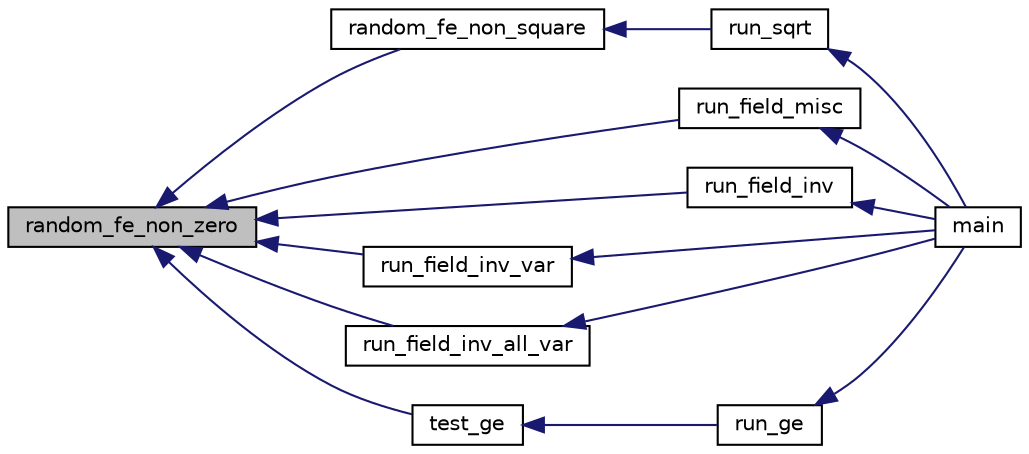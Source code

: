digraph "random_fe_non_zero"
{
  edge [fontname="Helvetica",fontsize="10",labelfontname="Helvetica",labelfontsize="10"];
  node [fontname="Helvetica",fontsize="10",shape=record];
  rankdir="LR";
  Node526 [label="random_fe_non_zero",height=0.2,width=0.4,color="black", fillcolor="grey75", style="filled", fontcolor="black"];
  Node526 -> Node527 [dir="back",color="midnightblue",fontsize="10",style="solid",fontname="Helvetica"];
  Node527 [label="random_fe_non_square",height=0.2,width=0.4,color="black", fillcolor="white", style="filled",URL="$d5/d7f/tests_8c.html#acb56afe8a17a3048470c0c299150a36a"];
  Node527 -> Node528 [dir="back",color="midnightblue",fontsize="10",style="solid",fontname="Helvetica"];
  Node528 [label="run_sqrt",height=0.2,width=0.4,color="black", fillcolor="white", style="filled",URL="$d5/d7f/tests_8c.html#a9f14566c39814625ca83d68d1dddb684"];
  Node528 -> Node529 [dir="back",color="midnightblue",fontsize="10",style="solid",fontname="Helvetica"];
  Node529 [label="main",height=0.2,width=0.4,color="black", fillcolor="white", style="filled",URL="$d5/d7f/tests_8c.html#a3c04138a5bfe5d72780bb7e82a18e627"];
  Node526 -> Node530 [dir="back",color="midnightblue",fontsize="10",style="solid",fontname="Helvetica"];
  Node530 [label="run_field_misc",height=0.2,width=0.4,color="black", fillcolor="white", style="filled",URL="$d5/d7f/tests_8c.html#a407b4cff8cbc365e753f2a1d70b45f81"];
  Node530 -> Node529 [dir="back",color="midnightblue",fontsize="10",style="solid",fontname="Helvetica"];
  Node526 -> Node531 [dir="back",color="midnightblue",fontsize="10",style="solid",fontname="Helvetica"];
  Node531 [label="run_field_inv",height=0.2,width=0.4,color="black", fillcolor="white", style="filled",URL="$d5/d7f/tests_8c.html#ad636c10e982fafdb8f6ddeb3d1424b2d"];
  Node531 -> Node529 [dir="back",color="midnightblue",fontsize="10",style="solid",fontname="Helvetica"];
  Node526 -> Node532 [dir="back",color="midnightblue",fontsize="10",style="solid",fontname="Helvetica"];
  Node532 [label="run_field_inv_var",height=0.2,width=0.4,color="black", fillcolor="white", style="filled",URL="$d5/d7f/tests_8c.html#ad83214628412557c86e3c1d01270c83a"];
  Node532 -> Node529 [dir="back",color="midnightblue",fontsize="10",style="solid",fontname="Helvetica"];
  Node526 -> Node533 [dir="back",color="midnightblue",fontsize="10",style="solid",fontname="Helvetica"];
  Node533 [label="run_field_inv_all_var",height=0.2,width=0.4,color="black", fillcolor="white", style="filled",URL="$d5/d7f/tests_8c.html#afb738ef4c7077ce703c56beefcb29653"];
  Node533 -> Node529 [dir="back",color="midnightblue",fontsize="10",style="solid",fontname="Helvetica"];
  Node526 -> Node534 [dir="back",color="midnightblue",fontsize="10",style="solid",fontname="Helvetica"];
  Node534 [label="test_ge",height=0.2,width=0.4,color="black", fillcolor="white", style="filled",URL="$d5/d7f/tests_8c.html#a3084bb11900a5e4d33115904d0ceb847"];
  Node534 -> Node535 [dir="back",color="midnightblue",fontsize="10",style="solid",fontname="Helvetica"];
  Node535 [label="run_ge",height=0.2,width=0.4,color="black", fillcolor="white", style="filled",URL="$d5/d7f/tests_8c.html#aa7ad70a73e9a44f0b9486ffe6f46ca39"];
  Node535 -> Node529 [dir="back",color="midnightblue",fontsize="10",style="solid",fontname="Helvetica"];
}
